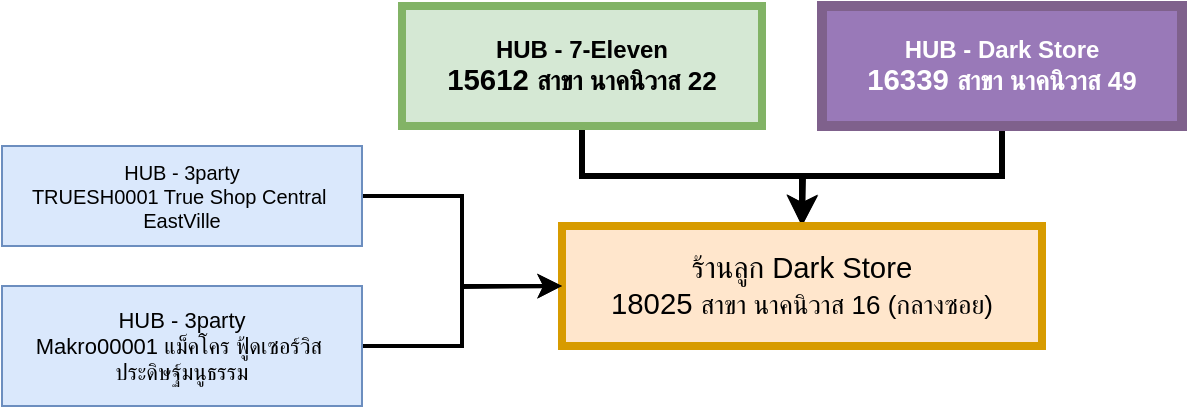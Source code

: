 <mxfile version="24.7.3" type="github">
  <diagram name="หน้า-1" id="avO0b8HTHaiWJtMcQPv1">
    <mxGraphModel dx="906" dy="575" grid="1" gridSize="10" guides="1" tooltips="1" connect="1" arrows="1" fold="1" page="1" pageScale="1" pageWidth="827" pageHeight="1169" math="0" shadow="0">
      <root>
        <mxCell id="0" />
        <mxCell id="1" parent="0" />
        <mxCell id="ttHEmC7uEX8jtGEyhvGZ-9" style="edgeStyle=orthogonalEdgeStyle;rounded=0;orthogonalLoop=1;jettySize=auto;html=1;exitX=0.5;exitY=1;exitDx=0;exitDy=0;strokeWidth=3;" edge="1" parent="1" source="ttHEmC7uEX8jtGEyhvGZ-1">
          <mxGeometry relative="1" as="geometry">
            <mxPoint x="490" y="350" as="targetPoint" />
          </mxGeometry>
        </mxCell>
        <mxCell id="ttHEmC7uEX8jtGEyhvGZ-1" value="HUB - Dark Store&lt;br&gt;&lt;span style=&quot;font-size: 14.667px; text-align: start; white-space-collapse: preserve;&quot;&gt;16339 &lt;/span&gt;&lt;span style=&quot;font-size: 13.006px; text-align: left; white-space-collapse: break-spaces;&quot;&gt;สาขา นาคนิวาส 49&lt;/span&gt;" style="rounded=0;whiteSpace=wrap;html=1;fontFamily=Helvetica;labelBackgroundColor=none;fillColor=#9979B8;strokeColor=#7F618C;fontColor=#ffffff;strokeWidth=5;fontStyle=1" vertex="1" parent="1">
          <mxGeometry x="500" y="240" width="180" height="60" as="geometry" />
        </mxCell>
        <mxCell id="ttHEmC7uEX8jtGEyhvGZ-8" style="edgeStyle=orthogonalEdgeStyle;rounded=0;orthogonalLoop=1;jettySize=auto;html=1;exitX=0.5;exitY=1;exitDx=0;exitDy=0;entryX=0.5;entryY=0;entryDx=0;entryDy=0;strokeWidth=3;" edge="1" parent="1" source="ttHEmC7uEX8jtGEyhvGZ-2" target="ttHEmC7uEX8jtGEyhvGZ-3">
          <mxGeometry relative="1" as="geometry" />
        </mxCell>
        <mxCell id="ttHEmC7uEX8jtGEyhvGZ-2" value="&lt;span&gt;HUB - 7-Eleven&lt;/span&gt;&lt;br&gt;&lt;span style=&quot;font-size: 14.667px; text-align: left; white-space-collapse: preserve;&quot;&gt;15612 &lt;/span&gt;&lt;span style=&quot;font-size: 13.006px; text-align: left; white-space-collapse: break-spaces;&quot;&gt;สาขา นาคนิวาส 22&lt;/span&gt;" style="rounded=0;whiteSpace=wrap;html=1;fontFamily=Helvetica;fillColor=#d5e8d4;strokeColor=#82b366;labelBackgroundColor=none;strokeWidth=4;fontStyle=1" vertex="1" parent="1">
          <mxGeometry x="290" y="240" width="180" height="60" as="geometry" />
        </mxCell>
        <mxCell id="ttHEmC7uEX8jtGEyhvGZ-3" value="&lt;div style=&quot;&quot;&gt;&lt;span style=&quot;white-space-collapse: preserve; font-size: 14.667px;&quot;&gt;ร้านลูก Dark Store&lt;/span&gt;&lt;/div&gt;&lt;div style=&quot;text-align: start;&quot;&gt;&lt;span style=&quot;white-space-collapse: preserve; font-size: 14.667px;&quot;&gt;18025 &lt;/span&gt;&lt;span style=&quot;white-space-collapse: break-spaces; font-size: 13.006px;&quot;&gt;สาขา นาคนิวาส 16 (กลางซอย)&lt;/span&gt;&lt;br&gt;&lt;/div&gt;" style="rounded=0;whiteSpace=wrap;html=1;fontFamily=Helvetica;fillColor=#ffe6cc;strokeColor=#d79b00;labelBackgroundColor=none;strokeWidth=4;" vertex="1" parent="1">
          <mxGeometry x="370" y="350" width="240" height="60" as="geometry" />
        </mxCell>
        <mxCell id="ttHEmC7uEX8jtGEyhvGZ-11" style="edgeStyle=orthogonalEdgeStyle;rounded=0;orthogonalLoop=1;jettySize=auto;html=1;exitX=1;exitY=0.5;exitDx=0;exitDy=0;strokeWidth=2;" edge="1" parent="1" source="ttHEmC7uEX8jtGEyhvGZ-4">
          <mxGeometry relative="1" as="geometry">
            <mxPoint x="370" y="380" as="targetPoint" />
          </mxGeometry>
        </mxCell>
        <mxCell id="ttHEmC7uEX8jtGEyhvGZ-4" value="&lt;div style=&quot;font-size: 11px;&quot;&gt;&lt;font style=&quot;font-size: 11px;&quot;&gt;&lt;span style=&quot;font-size: 11px; white-space-collapse: break-spaces;&quot;&gt;HUB - 3party&lt;/span&gt;&lt;/font&gt;&lt;/div&gt;&lt;span style=&quot;font-size: 11px; white-space-collapse: break-spaces;&quot;&gt;Makro00001 &lt;/span&gt;&lt;span style=&quot;font-size: 11px; text-align: left; white-space-collapse: break-spaces;&quot;&gt;แม็คโคร ฟู้ดเซอร์วิส ประดิษฐ์มนูธรรม&lt;/span&gt;" style="rounded=0;whiteSpace=wrap;html=1;fontFamily=Helvetica;fontSize=11;fillColor=#dae8fc;strokeColor=#6c8ebf;labelBackgroundColor=none;" vertex="1" parent="1">
          <mxGeometry x="90" y="380" width="180" height="60" as="geometry" />
        </mxCell>
        <mxCell id="ttHEmC7uEX8jtGEyhvGZ-10" style="edgeStyle=orthogonalEdgeStyle;rounded=0;orthogonalLoop=1;jettySize=auto;html=1;exitX=1;exitY=0.5;exitDx=0;exitDy=0;entryX=0;entryY=0.5;entryDx=0;entryDy=0;strokeWidth=2;" edge="1" parent="1" source="ttHEmC7uEX8jtGEyhvGZ-5" target="ttHEmC7uEX8jtGEyhvGZ-3">
          <mxGeometry relative="1" as="geometry" />
        </mxCell>
        <mxCell id="ttHEmC7uEX8jtGEyhvGZ-5" value="&lt;div style=&quot;font-size: 10px;&quot;&gt;&lt;span style=&quot;font-size: 10px; white-space-collapse: break-spaces;&quot;&gt;HUB - 3party&lt;/span&gt;&lt;span style=&quot;font-size: 10px; white-space-collapse: break-spaces;&quot;&gt;&lt;br style=&quot;font-size: 10px;&quot;&gt;&lt;/span&gt;&lt;/div&gt;&lt;span style=&quot;font-size: 10px; white-space-collapse: break-spaces;&quot;&gt;TRUESH0001 &lt;/span&gt;&lt;span style=&quot;font-size: 10px; text-align: left; white-space-collapse: break-spaces;&quot;&gt;True Shop Central EastVille&lt;/span&gt;" style="rounded=0;whiteSpace=wrap;html=1;fontFamily=Helvetica;fontSize=10;fillColor=#dae8fc;strokeColor=#6c8ebf;labelBackgroundColor=none;" vertex="1" parent="1">
          <mxGeometry x="90" y="310" width="180" height="50" as="geometry" />
        </mxCell>
      </root>
    </mxGraphModel>
  </diagram>
</mxfile>
